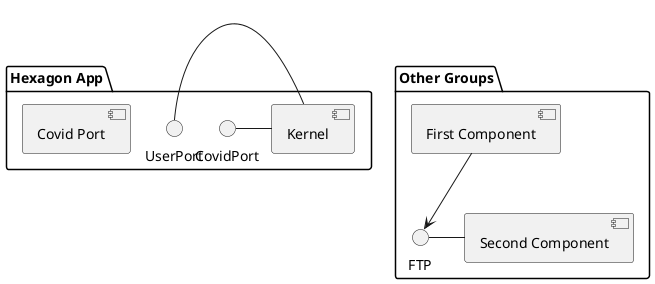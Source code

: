 @startuml

package "Hexagon App" {
CovidPort - [Kernel]
UserPort - [Kernel]
[Covid Port]
}

package "Other Groups" {
FTP - [Second Component]

[First Component] --> FTP
}

@enduml